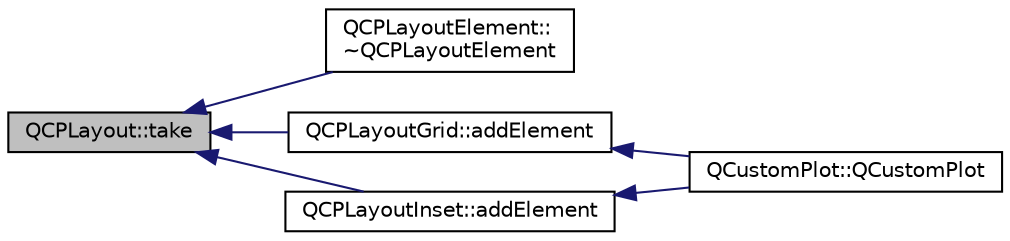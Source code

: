 digraph "QCPLayout::take"
{
  edge [fontname="Helvetica",fontsize="10",labelfontname="Helvetica",labelfontsize="10"];
  node [fontname="Helvetica",fontsize="10",shape=record];
  rankdir="LR";
  Node50 [label="QCPLayout::take",height=0.2,width=0.4,color="black", fillcolor="grey75", style="filled", fontcolor="black"];
  Node50 -> Node51 [dir="back",color="midnightblue",fontsize="10",style="solid",fontname="Helvetica"];
  Node51 [label="QCPLayoutElement::\l~QCPLayoutElement",height=0.2,width=0.4,color="black", fillcolor="white", style="filled",URL="$d5/db3/class_q_c_p_layout_element.html#a0dc52343920011b3e72d61fc94ed3400"];
  Node50 -> Node52 [dir="back",color="midnightblue",fontsize="10",style="solid",fontname="Helvetica"];
  Node52 [label="QCPLayoutGrid::addElement",height=0.2,width=0.4,color="black", fillcolor="white", style="filled",URL="$df/dd4/class_q_c_p_layout_grid.html#adff1a2ca691ed83d2d24a4cd1fe17012"];
  Node52 -> Node53 [dir="back",color="midnightblue",fontsize="10",style="solid",fontname="Helvetica"];
  Node53 [label="QCustomPlot::QCustomPlot",height=0.2,width=0.4,color="black", fillcolor="white", style="filled",URL="$dd/d9b/class_q_custom_plot.html#a45b99626558651a6428b83972b0b34b8"];
  Node50 -> Node54 [dir="back",color="midnightblue",fontsize="10",style="solid",fontname="Helvetica"];
  Node54 [label="QCPLayoutInset::addElement",height=0.2,width=0.4,color="black", fillcolor="white", style="filled",URL="$db/d91/class_q_c_p_layout_inset.html#ad61529eb576af7f04dff94abb10c745a"];
  Node54 -> Node53 [dir="back",color="midnightblue",fontsize="10",style="solid",fontname="Helvetica"];
}

